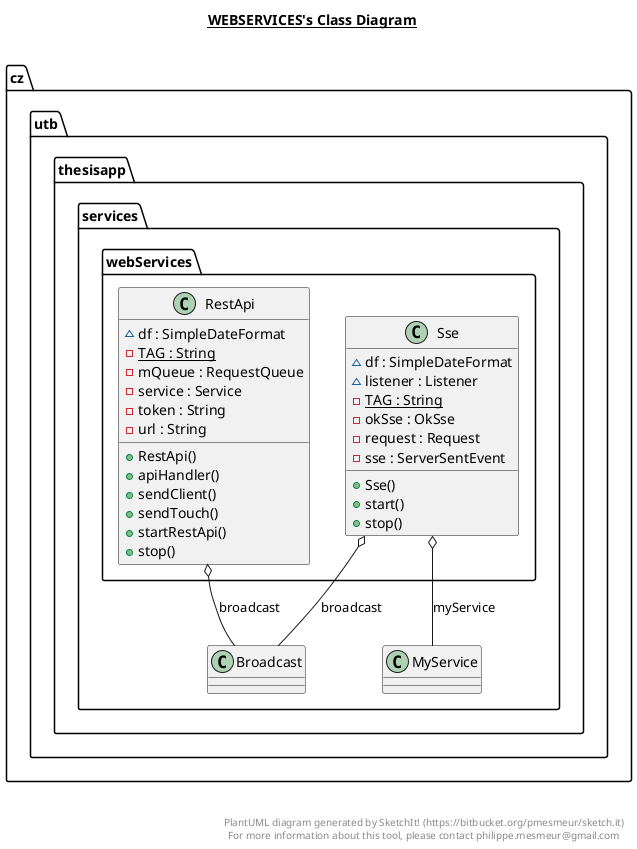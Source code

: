 @startuml

title __WEBSERVICES's Class Diagram__\n

  namespace cz.utb.thesisapp {
    namespace services {
      namespace webServices {
        class cz.utb.thesisapp.services.webServices.RestApi {
            ~ df : SimpleDateFormat
            {static} - TAG : String
            - mQueue : RequestQueue
            - service : Service
            - token : String
            - url : String
            + RestApi()
            + apiHandler()
            + sendClient()
            + sendTouch()
            + startRestApi()
            + stop()
        }
      }
    }
  }
  

  namespace cz.utb.thesisapp {
    namespace services {
      namespace webServices {
        class cz.utb.thesisapp.services.webServices.Sse {
            ~ df : SimpleDateFormat
            ~ listener : Listener
            {static} - TAG : String
            - okSse : OkSse
            - request : Request
            - sse : ServerSentEvent
            + Sse()
            + start()
            + stop()
        }
      }
    }
  }
  

  cz.utb.thesisapp.services.webServices.RestApi o-- cz.utb.thesisapp.services.Broadcast : broadcast
  cz.utb.thesisapp.services.webServices.Sse o-- cz.utb.thesisapp.services.Broadcast : broadcast
  cz.utb.thesisapp.services.webServices.Sse o-- cz.utb.thesisapp.services.MyService : myService


right footer


PlantUML diagram generated by SketchIt! (https://bitbucket.org/pmesmeur/sketch.it)
For more information about this tool, please contact philippe.mesmeur@gmail.com
endfooter

@enduml
